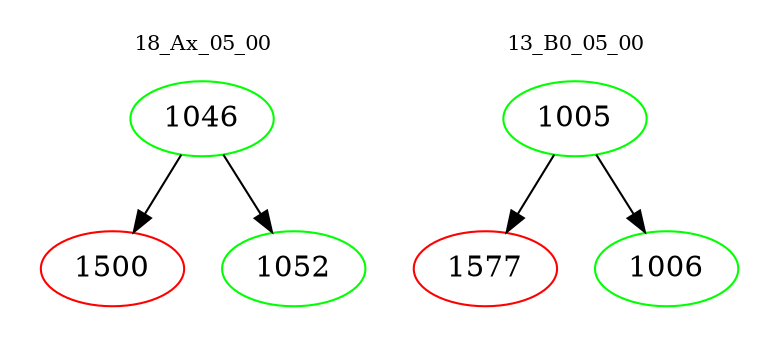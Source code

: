 digraph{
subgraph cluster_0 {
color = white
label = "18_Ax_05_00";
fontsize=10;
T0_1046 [label="1046", color="green"]
T0_1046 -> T0_1500 [color="black"]
T0_1500 [label="1500", color="red"]
T0_1046 -> T0_1052 [color="black"]
T0_1052 [label="1052", color="green"]
}
subgraph cluster_1 {
color = white
label = "13_B0_05_00";
fontsize=10;
T1_1005 [label="1005", color="green"]
T1_1005 -> T1_1577 [color="black"]
T1_1577 [label="1577", color="red"]
T1_1005 -> T1_1006 [color="black"]
T1_1006 [label="1006", color="green"]
}
}

